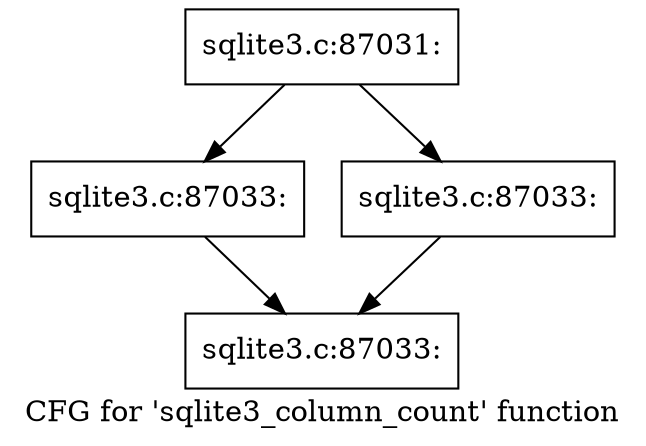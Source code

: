 digraph "CFG for 'sqlite3_column_count' function" {
	label="CFG for 'sqlite3_column_count' function";

	Node0x55c0f5cbcf30 [shape=record,label="{sqlite3.c:87031:}"];
	Node0x55c0f5cbcf30 -> Node0x55c0f52eaf00;
	Node0x55c0f5cbcf30 -> Node0x55c0f52eb070;
	Node0x55c0f52eaf00 [shape=record,label="{sqlite3.c:87033:}"];
	Node0x55c0f52eaf00 -> Node0x55c0f5cbd890;
	Node0x55c0f52eb070 [shape=record,label="{sqlite3.c:87033:}"];
	Node0x55c0f52eb070 -> Node0x55c0f5cbd890;
	Node0x55c0f5cbd890 [shape=record,label="{sqlite3.c:87033:}"];
}
